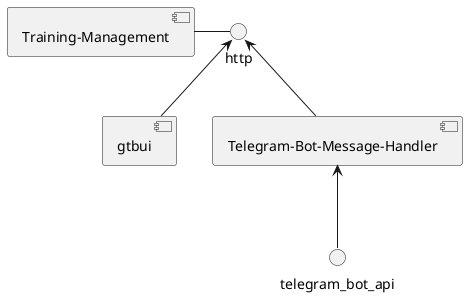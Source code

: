 @startuml

[Training-Management] - http
[gtbui]
[Telegram-Bot-Message-Handler]

http <-- [gtbui]
http <-- [Telegram-Bot-Message-Handler]
[Telegram-Bot-Message-Handler] <-- telegram_bot_api


@enduml